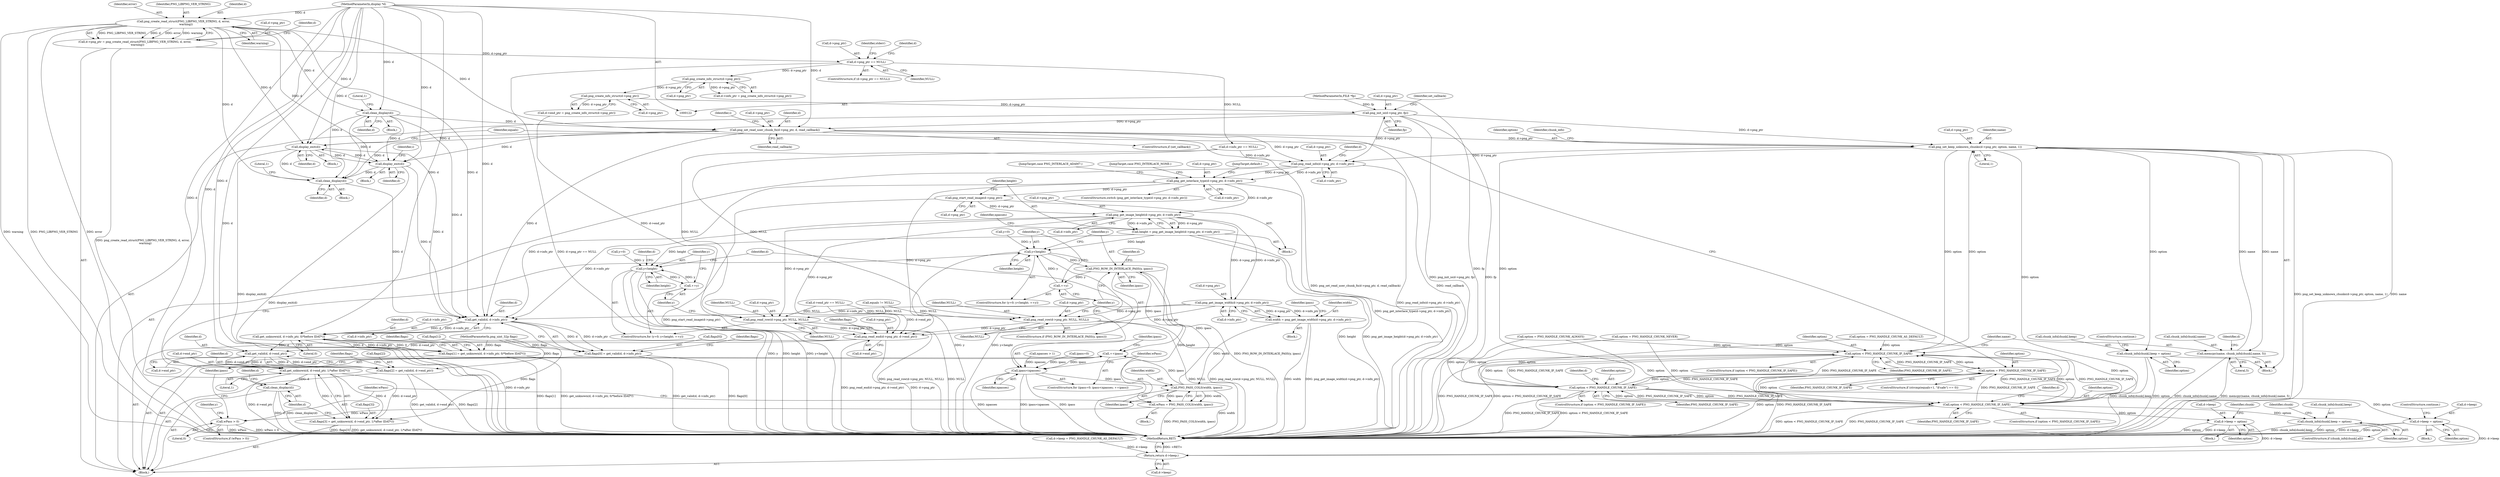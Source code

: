 digraph "0_Android_9d4853418ab2f754c2b63e091c29c5529b8b86ca_32@API" {
"1000225" [label="(Call,png_set_read_user_chunk_fn(d->png_ptr, d, read_callback))"];
"1000218" [label="(Call,png_init_io(d->png_ptr, fp))"];
"1000188" [label="(Call,png_create_info_struct(d->png_ptr))"];
"1000180" [label="(Call,png_create_info_struct(d->png_ptr))"];
"1000159" [label="(Call,d->png_ptr == NULL)"];
"1000149" [label="(Call,d->png_ptr = png_create_read_struct(PNG_LIBPNG_VER_STRING, d, error,\n      warning))"];
"1000153" [label="(Call,png_create_read_struct(PNG_LIBPNG_VER_STRING, d, error,\n      warning))"];
"1000127" [label="(MethodParameterIn,display *d)"];
"1000123" [label="(MethodParameterIn,FILE *fp)"];
"1000214" [label="(Call,clean_display(d))"];
"1000318" [label="(Call,display_exit(d))"];
"1000451" [label="(Call,display_exit(d))"];
"1000489" [label="(Call,clean_display(d))"];
"1000600" [label="(Call,get_valid(d, d->info_ptr))"];
"1000596" [label="(Call,flags[0] = get_valid(d, d->info_ptr))"];
"1000609" [label="(Call,get_unknown(d, d->info_ptr, 0/*before IDAT*/))"];
"1000605" [label="(Call,flags[1] = get_unknown(d, d->info_ptr, 0/*before IDAT*/))"];
"1000630" [label="(Call,get_valid(d, d->end_ptr))"];
"1000626" [label="(Call,flags[2] = get_valid(d, d->end_ptr))"];
"1000639" [label="(Call,get_unknown(d, d->end_ptr, 1/*after IDAT*/))"];
"1000635" [label="(Call,flags[3] = get_unknown(d, d->end_ptr, 1/*after IDAT*/))"];
"1000645" [label="(Call,clean_display(d))"];
"1000353" [label="(Call,png_set_keep_unknown_chunks(d->png_ptr, option, name, 1))"];
"1000340" [label="(Call,option < PNG_HANDLE_CHUNK_IF_SAFE)"];
"1000289" [label="(Call,option = PNG_HANDLE_CHUNK_IF_SAFE)"];
"1000381" [label="(Call,option < PNG_HANDLE_CHUNK_IF_SAFE)"];
"1000385" [label="(Call,d->keep = option)"];
"1000647" [label="(Return,return d->keep;)"];
"1000404" [label="(Call,option < PNG_HANDLE_CHUNK_IF_SAFE)"];
"1000408" [label="(Call,d->keep = option)"];
"1000428" [label="(Call,chunk_info[chunk].keep = option)"];
"1000345" [label="(Call,memcpy(name, chunk_info[chunk].name, 5))"];
"1000360" [label="(Call,chunk_info[chunk].keep = option)"];
"1000453" [label="(Call,png_read_info(d->png_ptr, d->info_ptr))"];
"1000461" [label="(Call,png_get_interlace_type(d->png_ptr, d->info_ptr))"];
"1000502" [label="(Call,png_start_read_image(d->png_ptr))"];
"1000508" [label="(Call,png_get_image_height(d->png_ptr, d->info_ptr))"];
"1000506" [label="(Call,height = png_get_image_height(d->png_ptr, d->info_ptr))"];
"1000556" [label="(Call,y<height)"];
"1000562" [label="(Call,PNG_ROW_IN_INTERLACE_PASS(y, ipass))"];
"1000537" [label="(Call,++ipass)"];
"1000534" [label="(Call,ipass<npasses)"];
"1000543" [label="(Call,PNG_PASS_COLS(width, ipass))"];
"1000541" [label="(Call,wPass = PNG_PASS_COLS(width, ipass))"];
"1000547" [label="(Call,wPass > 0)"];
"1000559" [label="(Call,++y)"];
"1000578" [label="(Call,y<height)"];
"1000581" [label="(Call,++y)"];
"1000523" [label="(Call,png_get_image_width(d->png_ptr, d->info_ptr))"];
"1000521" [label="(Call,width = png_get_image_width(d->png_ptr, d->info_ptr))"];
"1000565" [label="(Call,png_read_row(d->png_ptr, NULL, NULL))"];
"1000589" [label="(Call,png_read_end(d->png_ptr, d->end_ptr))"];
"1000583" [label="(Call,png_read_row(d->png_ptr, NULL, NULL))"];
"1000509" [label="(Call,d->png_ptr)"];
"1000564" [label="(Identifier,ipass)"];
"1000385" [label="(Call,d->keep = option)"];
"1000462" [label="(Call,d->png_ptr)"];
"1000646" [label="(Identifier,d)"];
"1000522" [label="(Identifier,width)"];
"1000422" [label="(ControlStructure,if (chunk_info[chunk].all))"];
"1000610" [label="(Identifier,d)"];
"1000386" [label="(Call,d->keep)"];
"1000530" [label="(ControlStructure,for (ipass=0; ipass<npasses; ++ipass))"];
"1000381" [label="(Call,option < PNG_HANDLE_CHUNK_IF_SAFE)"];
"1000301" [label="(Call,option = PNG_HANDLE_CHUNK_ALWAYS)"];
"1000380" [label="(ControlStructure,if (option < PNG_HANDLE_CHUNK_IF_SAFE))"];
"1000277" [label="(Call,option = PNG_HANDLE_CHUNK_NEVER)"];
"1000181" [label="(Call,d->png_ptr)"];
"1000219" [label="(Call,d->png_ptr)"];
"1000156" [label="(Identifier,error)"];
"1000468" [label="(Block,)"];
"1000636" [label="(Call,flags[3])"];
"1000290" [label="(Identifier,option)"];
"1000479" [label="(JumpTarget,default:)"];
"1000609" [label="(Call,get_unknown(d, d->info_ptr, 0/*before IDAT*/))"];
"1000390" [label="(ControlStructure,continue;)"];
"1000346" [label="(Identifier,name)"];
"1000591" [label="(Identifier,d)"];
"1000548" [label="(Identifier,wPass)"];
"1000404" [label="(Call,option < PNG_HANDLE_CHUNK_IF_SAFE)"];
"1000460" [label="(ControlStructure,switch (png_get_interlace_type(d->png_ptr, d->info_ptr)))"];
"1000178" [label="(Identifier,d)"];
"1000217" [label="(Literal,1)"];
"1000240" [label="(Identifier,i)"];
"1000410" [label="(Identifier,d)"];
"1000402" [label="(Block,)"];
"1000461" [label="(Call,png_get_interlace_type(d->png_ptr, d->info_ptr))"];
"1000635" [label="(Call,flags[3] = get_unknown(d, d->end_ptr, 1/*after IDAT*/))"];
"1000541" [label="(Call,wPass = PNG_PASS_COLS(width, ipass))"];
"1000265" [label="(Call,option = PNG_HANDLE_CHUNK_AS_DEFAULT)"];
"1000587" [label="(Identifier,NULL)"];
"1000241" [label="(Block,)"];
"1000454" [label="(Call,d->png_ptr)"];
"1000578" [label="(Call,y<height)"];
"1000154" [label="(Identifier,PNG_LIBPNG_VER_STRING)"];
"1000537" [label="(Call,++ipass)"];
"1000585" [label="(Identifier,d)"];
"1000176" [label="(Call,d->info_ptr = png_create_info_struct(d->png_ptr))"];
"1000463" [label="(Identifier,d)"];
"1000639" [label="(Call,get_unknown(d, d->end_ptr, 1/*after IDAT*/))"];
"1000647" [label="(Return,return d->keep;)"];
"1000234" [label="(Identifier,i)"];
"1000379" [label="(Block,)"];
"1000352" [label="(Literal,5)"];
"1000581" [label="(Call,++y)"];
"1000123" [label="(MethodParameterIn,FILE *fp)"];
"1000512" [label="(Call,d->info_ptr)"];
"1000126" [label="(MethodParameterIn,png_uint_32p flags)"];
"1000637" [label="(Identifier,flags)"];
"1000503" [label="(Call,d->png_ptr)"];
"1000597" [label="(Call,flags[0])"];
"1000319" [label="(Identifier,d)"];
"1000649" [label="(Identifier,d)"];
"1000617" [label="(Identifier,flags)"];
"1000593" [label="(Call,d->end_ptr)"];
"1000367" [label="(ControlStructure,continue;)"];
"1000291" [label="(Identifier,PNG_HANDLE_CHUNK_IF_SAFE)"];
"1000215" [label="(Identifier,d)"];
"1000527" [label="(Call,d->info_ptr)"];
"1000189" [label="(Call,d->png_ptr)"];
"1000453" [label="(Call,png_read_info(d->png_ptr, d->info_ptr))"];
"1000340" [label="(Call,option < PNG_HANDLE_CHUNK_IF_SAFE)"];
"1000251" [label="(Call,equals != NULL)"];
"1000596" [label="(Call,flags[0] = get_valid(d, d->info_ptr))"];
"1000161" [label="(Identifier,d)"];
"1000626" [label="(Call,flags[2] = get_valid(d, d->end_ptr))"];
"1000406" [label="(Identifier,PNG_HANDLE_CHUNK_IF_SAFE)"];
"1000546" [label="(ControlStructure,if (wPass > 0))"];
"1000457" [label="(Call,d->info_ptr)"];
"1000160" [label="(Call,d->png_ptr)"];
"1000542" [label="(Identifier,wPass)"];
"1000492" [label="(Literal,1)"];
"1000631" [label="(Identifier,d)"];
"1000575" [label="(Call,y=0)"];
"1000452" [label="(Identifier,d)"];
"1000557" [label="(Identifier,y)"];
"1000341" [label="(Identifier,option)"];
"1000489" [label="(Call,clean_display(d))"];
"1000544" [label="(Identifier,width)"];
"1000588" [label="(Identifier,NULL)"];
"1000451" [label="(Call,display_exit(d))"];
"1000428" [label="(Call,chunk_info[chunk].keep = option)"];
"1000149" [label="(Call,d->png_ptr = png_create_read_struct(PNG_LIBPNG_VER_STRING, d, error,\n      warning))"];
"1000383" [label="(Identifier,PNG_HANDLE_CHUNK_IF_SAFE)"];
"1000226" [label="(Call,d->png_ptr)"];
"1000547" [label="(Call,wPass > 0)"];
"1000614" [label="(Literal,0)"];
"1000343" [label="(Block,)"];
"1000361" [label="(Call,chunk_info[chunk].keep)"];
"1000644" [label="(Literal,1)"];
"1000558" [label="(Identifier,height)"];
"1000607" [label="(Identifier,flags)"];
"1000405" [label="(Identifier,option)"];
"1000521" [label="(Call,width = png_get_image_width(d->png_ptr, d->info_ptr))"];
"1000523" [label="(Call,png_get_image_width(d->png_ptr, d->info_ptr))"];
"1000318" [label="(Call,display_exit(d))"];
"1000648" [label="(Call,d->keep)"];
"1000387" [label="(Identifier,d)"];
"1000224" [label="(Identifier,set_callback)"];
"1000490" [label="(Identifier,d)"];
"1000345" [label="(Call,memcpy(name, chunk_info[chunk].name, 5))"];
"1000281" [label="(ControlStructure,if (strcmp(equals+1, \"if-safe\") == 0))"];
"1000602" [label="(Call,d->info_ptr)"];
"1000366" [label="(Identifier,option)"];
"1000360" [label="(Call,chunk_info[chunk].keep = option)"];
"1000531" [label="(Call,ipass=0)"];
"1000222" [label="(Identifier,fp)"];
"1000517" [label="(Identifier,npasses)"];
"1000600" [label="(Call,get_valid(d, d->info_ptr))"];
"1000157" [label="(Identifier,warning)"];
"1000155" [label="(Identifier,d)"];
"1000553" [label="(Call,y=0)"];
"1000545" [label="(Identifier,ipass)"];
"1000204" [label="(Block,)"];
"1000305" [label="(Block,)"];
"1000535" [label="(Identifier,ipass)"];
"1000574" [label="(ControlStructure,for (y=0; y<height; ++y))"];
"1000359" [label="(Literal,1)"];
"1000474" [label="(JumpTarget,case PNG_INTERLACE_ADAM7:)"];
"1000538" [label="(Identifier,ipass)"];
"1000536" [label="(Identifier,npasses)"];
"1000465" [label="(Call,d->info_ptr)"];
"1000354" [label="(Call,d->png_ptr)"];
"1000289" [label="(Call,option = PNG_HANDLE_CHUNK_IF_SAFE)"];
"1000230" [label="(Identifier,read_callback)"];
"1000409" [label="(Call,d->keep)"];
"1000611" [label="(Call,d->info_ptr)"];
"1000153" [label="(Call,png_create_read_struct(PNG_LIBPNG_VER_STRING, d, error,\n      warning))"];
"1000554" [label="(Identifier,y)"];
"1000567" [label="(Identifier,d)"];
"1000539" [label="(Block,)"];
"1000560" [label="(Identifier,y)"];
"1000127" [label="(MethodParameterIn,display *d)"];
"1000421" [label="(Identifier,chunk)"];
"1000549" [label="(Literal,0)"];
"1000532" [label="(Identifier,ipass)"];
"1000563" [label="(Identifier,y)"];
"1000347" [label="(Call,chunk_info[chunk].name)"];
"1000507" [label="(Identifier,height)"];
"1000358" [label="(Identifier,name)"];
"1000408" [label="(Call,d->keep = option)"];
"1000134" [label="(Call,d->keep = PNG_HANDLE_CHUNK_AS_DEFAULT)"];
"1000516" [label="(Call,npasses > 1)"];
"1000524" [label="(Call,d->png_ptr)"];
"1000150" [label="(Call,d->png_ptr)"];
"1000601" [label="(Identifier,d)"];
"1000543" [label="(Call,PNG_PASS_COLS(width, ipass))"];
"1000158" [label="(ControlStructure,if (d->png_ptr == NULL))"];
"1000403" [label="(ControlStructure,if (option < PNG_HANDLE_CHUNK_IF_SAFE))"];
"1000389" [label="(Identifier,option)"];
"1000579" [label="(Identifier,y)"];
"1000342" [label="(Identifier,PNG_HANDLE_CHUNK_IF_SAFE)"];
"1000582" [label="(Identifier,y)"];
"1000641" [label="(Call,d->end_ptr)"];
"1000519" [label="(Block,)"];
"1000569" [label="(Identifier,NULL)"];
"1000166" [label="(Identifier,stderr)"];
"1000188" [label="(Call,png_create_info_struct(d->png_ptr))"];
"1000382" [label="(Identifier,option)"];
"1000562" [label="(Call,PNG_ROW_IN_INTERLACE_PASS(y, ipass))"];
"1000559" [label="(Call,++y)"];
"1000355" [label="(Identifier,d)"];
"1000570" [label="(Identifier,NULL)"];
"1000552" [label="(ControlStructure,for (y=0; y<height; ++y))"];
"1000223" [label="(ControlStructure,if (set_callback))"];
"1000194" [label="(Call,d->info_ptr == NULL)"];
"1000627" [label="(Call,flags[2])"];
"1000584" [label="(Call,d->png_ptr)"];
"1000180" [label="(Call,png_create_info_struct(d->png_ptr))"];
"1000225" [label="(Call,png_set_read_user_chunk_fn(d->png_ptr, d, read_callback))"];
"1000565" [label="(Call,png_read_row(d->png_ptr, NULL, NULL))"];
"1000502" [label="(Call,png_start_read_image(d->png_ptr))"];
"1000184" [label="(Call,d->end_ptr = png_create_info_struct(d->png_ptr))"];
"1000353" [label="(Call,png_set_keep_unknown_chunks(d->png_ptr, option, name, 1))"];
"1000589" [label="(Call,png_read_end(d->png_ptr, d->end_ptr))"];
"1000214" [label="(Call,clean_display(d))"];
"1000561" [label="(ControlStructure,if (PNG_ROW_IN_INTERLACE_PASS(y, ipass)))"];
"1000501" [label="(Block,)"];
"1000129" [label="(Block,)"];
"1000229" [label="(Identifier,d)"];
"1000508" [label="(Call,png_get_image_height(d->png_ptr, d->info_ptr))"];
"1000632" [label="(Call,d->end_ptr)"];
"1000159" [label="(Call,d->png_ptr == NULL)"];
"1000556" [label="(Call,y<height)"];
"1000506" [label="(Call,height = png_get_image_height(d->png_ptr, d->info_ptr))"];
"1000630" [label="(Call,get_valid(d, d->end_ptr))"];
"1000429" [label="(Call,chunk_info[chunk].keep)"];
"1000163" [label="(Identifier,NULL)"];
"1000322" [label="(Identifier,equals)"];
"1000580" [label="(Identifier,height)"];
"1000645" [label="(Call,clean_display(d))"];
"1000434" [label="(Identifier,option)"];
"1000598" [label="(Identifier,flags)"];
"1000412" [label="(Identifier,option)"];
"1000469" [label="(JumpTarget,case PNG_INTERLACE_NONE:)"];
"1000357" [label="(Identifier,option)"];
"1000651" [label="(MethodReturn,RET)"];
"1000218" [label="(Call,png_init_io(d->png_ptr, fp))"];
"1000640" [label="(Identifier,d)"];
"1000339" [label="(ControlStructure,if (option < PNG_HANDLE_CHUNK_IF_SAFE))"];
"1000566" [label="(Call,d->png_ptr)"];
"1000415" [label="(Identifier,chunk)"];
"1000606" [label="(Call,flags[1])"];
"1000199" [label="(Call,d->end_ptr == NULL)"];
"1000363" [label="(Identifier,chunk_info)"];
"1000534" [label="(Call,ipass<npasses)"];
"1000583" [label="(Call,png_read_row(d->png_ptr, NULL, NULL))"];
"1000590" [label="(Call,d->png_ptr)"];
"1000605" [label="(Call,flags[1] = get_unknown(d, d->info_ptr, 0/*before IDAT*/))"];
"1000225" -> "1000223"  [label="AST: "];
"1000225" -> "1000230"  [label="CFG: "];
"1000226" -> "1000225"  [label="AST: "];
"1000229" -> "1000225"  [label="AST: "];
"1000230" -> "1000225"  [label="AST: "];
"1000234" -> "1000225"  [label="CFG: "];
"1000225" -> "1000651"  [label="DDG: png_set_read_user_chunk_fn(d->png_ptr, d, read_callback)"];
"1000225" -> "1000651"  [label="DDG: read_callback"];
"1000218" -> "1000225"  [label="DDG: d->png_ptr"];
"1000153" -> "1000225"  [label="DDG: d"];
"1000214" -> "1000225"  [label="DDG: d"];
"1000127" -> "1000225"  [label="DDG: d"];
"1000225" -> "1000318"  [label="DDG: d"];
"1000225" -> "1000353"  [label="DDG: d->png_ptr"];
"1000225" -> "1000451"  [label="DDG: d"];
"1000225" -> "1000453"  [label="DDG: d->png_ptr"];
"1000225" -> "1000489"  [label="DDG: d"];
"1000225" -> "1000600"  [label="DDG: d"];
"1000218" -> "1000129"  [label="AST: "];
"1000218" -> "1000222"  [label="CFG: "];
"1000219" -> "1000218"  [label="AST: "];
"1000222" -> "1000218"  [label="AST: "];
"1000224" -> "1000218"  [label="CFG: "];
"1000218" -> "1000651"  [label="DDG: png_init_io(d->png_ptr, fp)"];
"1000218" -> "1000651"  [label="DDG: fp"];
"1000188" -> "1000218"  [label="DDG: d->png_ptr"];
"1000123" -> "1000218"  [label="DDG: fp"];
"1000218" -> "1000353"  [label="DDG: d->png_ptr"];
"1000218" -> "1000453"  [label="DDG: d->png_ptr"];
"1000188" -> "1000184"  [label="AST: "];
"1000188" -> "1000189"  [label="CFG: "];
"1000189" -> "1000188"  [label="AST: "];
"1000184" -> "1000188"  [label="CFG: "];
"1000188" -> "1000184"  [label="DDG: d->png_ptr"];
"1000180" -> "1000188"  [label="DDG: d->png_ptr"];
"1000180" -> "1000176"  [label="AST: "];
"1000180" -> "1000181"  [label="CFG: "];
"1000181" -> "1000180"  [label="AST: "];
"1000176" -> "1000180"  [label="CFG: "];
"1000180" -> "1000176"  [label="DDG: d->png_ptr"];
"1000159" -> "1000180"  [label="DDG: d->png_ptr"];
"1000159" -> "1000158"  [label="AST: "];
"1000159" -> "1000163"  [label="CFG: "];
"1000160" -> "1000159"  [label="AST: "];
"1000163" -> "1000159"  [label="AST: "];
"1000166" -> "1000159"  [label="CFG: "];
"1000178" -> "1000159"  [label="CFG: "];
"1000159" -> "1000651"  [label="DDG: d->png_ptr == NULL"];
"1000149" -> "1000159"  [label="DDG: d->png_ptr"];
"1000159" -> "1000194"  [label="DDG: NULL"];
"1000149" -> "1000129"  [label="AST: "];
"1000149" -> "1000153"  [label="CFG: "];
"1000150" -> "1000149"  [label="AST: "];
"1000153" -> "1000149"  [label="AST: "];
"1000161" -> "1000149"  [label="CFG: "];
"1000149" -> "1000651"  [label="DDG: png_create_read_struct(PNG_LIBPNG_VER_STRING, d, error,\n      warning)"];
"1000153" -> "1000149"  [label="DDG: PNG_LIBPNG_VER_STRING"];
"1000153" -> "1000149"  [label="DDG: d"];
"1000153" -> "1000149"  [label="DDG: error"];
"1000153" -> "1000149"  [label="DDG: warning"];
"1000153" -> "1000157"  [label="CFG: "];
"1000154" -> "1000153"  [label="AST: "];
"1000155" -> "1000153"  [label="AST: "];
"1000156" -> "1000153"  [label="AST: "];
"1000157" -> "1000153"  [label="AST: "];
"1000153" -> "1000651"  [label="DDG: warning"];
"1000153" -> "1000651"  [label="DDG: PNG_LIBPNG_VER_STRING"];
"1000153" -> "1000651"  [label="DDG: error"];
"1000127" -> "1000153"  [label="DDG: d"];
"1000153" -> "1000214"  [label="DDG: d"];
"1000153" -> "1000318"  [label="DDG: d"];
"1000153" -> "1000451"  [label="DDG: d"];
"1000153" -> "1000489"  [label="DDG: d"];
"1000153" -> "1000600"  [label="DDG: d"];
"1000127" -> "1000122"  [label="AST: "];
"1000127" -> "1000651"  [label="DDG: d"];
"1000127" -> "1000214"  [label="DDG: d"];
"1000127" -> "1000318"  [label="DDG: d"];
"1000127" -> "1000451"  [label="DDG: d"];
"1000127" -> "1000489"  [label="DDG: d"];
"1000127" -> "1000600"  [label="DDG: d"];
"1000127" -> "1000609"  [label="DDG: d"];
"1000127" -> "1000630"  [label="DDG: d"];
"1000127" -> "1000639"  [label="DDG: d"];
"1000127" -> "1000645"  [label="DDG: d"];
"1000123" -> "1000122"  [label="AST: "];
"1000123" -> "1000651"  [label="DDG: fp"];
"1000214" -> "1000204"  [label="AST: "];
"1000214" -> "1000215"  [label="CFG: "];
"1000215" -> "1000214"  [label="AST: "];
"1000217" -> "1000214"  [label="CFG: "];
"1000214" -> "1000318"  [label="DDG: d"];
"1000214" -> "1000451"  [label="DDG: d"];
"1000214" -> "1000489"  [label="DDG: d"];
"1000214" -> "1000600"  [label="DDG: d"];
"1000318" -> "1000305"  [label="AST: "];
"1000318" -> "1000319"  [label="CFG: "];
"1000319" -> "1000318"  [label="AST: "];
"1000322" -> "1000318"  [label="CFG: "];
"1000318" -> "1000651"  [label="DDG: display_exit(d)"];
"1000451" -> "1000318"  [label="DDG: d"];
"1000318" -> "1000451"  [label="DDG: d"];
"1000318" -> "1000489"  [label="DDG: d"];
"1000318" -> "1000600"  [label="DDG: d"];
"1000451" -> "1000241"  [label="AST: "];
"1000451" -> "1000452"  [label="CFG: "];
"1000452" -> "1000451"  [label="AST: "];
"1000240" -> "1000451"  [label="CFG: "];
"1000451" -> "1000651"  [label="DDG: display_exit(d)"];
"1000451" -> "1000489"  [label="DDG: d"];
"1000451" -> "1000600"  [label="DDG: d"];
"1000489" -> "1000468"  [label="AST: "];
"1000489" -> "1000490"  [label="CFG: "];
"1000490" -> "1000489"  [label="AST: "];
"1000492" -> "1000489"  [label="CFG: "];
"1000489" -> "1000600"  [label="DDG: d"];
"1000600" -> "1000596"  [label="AST: "];
"1000600" -> "1000602"  [label="CFG: "];
"1000601" -> "1000600"  [label="AST: "];
"1000602" -> "1000600"  [label="AST: "];
"1000596" -> "1000600"  [label="CFG: "];
"1000600" -> "1000596"  [label="DDG: d"];
"1000600" -> "1000596"  [label="DDG: d->info_ptr"];
"1000461" -> "1000600"  [label="DDG: d->info_ptr"];
"1000523" -> "1000600"  [label="DDG: d->info_ptr"];
"1000508" -> "1000600"  [label="DDG: d->info_ptr"];
"1000600" -> "1000609"  [label="DDG: d"];
"1000600" -> "1000609"  [label="DDG: d->info_ptr"];
"1000596" -> "1000129"  [label="AST: "];
"1000597" -> "1000596"  [label="AST: "];
"1000607" -> "1000596"  [label="CFG: "];
"1000596" -> "1000651"  [label="DDG: flags[0]"];
"1000596" -> "1000651"  [label="DDG: get_valid(d, d->info_ptr)"];
"1000126" -> "1000596"  [label="DDG: flags"];
"1000609" -> "1000605"  [label="AST: "];
"1000609" -> "1000614"  [label="CFG: "];
"1000610" -> "1000609"  [label="AST: "];
"1000611" -> "1000609"  [label="AST: "];
"1000614" -> "1000609"  [label="AST: "];
"1000605" -> "1000609"  [label="CFG: "];
"1000609" -> "1000651"  [label="DDG: d->info_ptr"];
"1000609" -> "1000605"  [label="DDG: d"];
"1000609" -> "1000605"  [label="DDG: d->info_ptr"];
"1000609" -> "1000605"  [label="DDG: 0"];
"1000609" -> "1000630"  [label="DDG: d"];
"1000605" -> "1000129"  [label="AST: "];
"1000606" -> "1000605"  [label="AST: "];
"1000617" -> "1000605"  [label="CFG: "];
"1000605" -> "1000651"  [label="DDG: get_unknown(d, d->info_ptr, 0/*before IDAT*/)"];
"1000605" -> "1000651"  [label="DDG: flags[1]"];
"1000126" -> "1000605"  [label="DDG: flags"];
"1000630" -> "1000626"  [label="AST: "];
"1000630" -> "1000632"  [label="CFG: "];
"1000631" -> "1000630"  [label="AST: "];
"1000632" -> "1000630"  [label="AST: "];
"1000626" -> "1000630"  [label="CFG: "];
"1000630" -> "1000626"  [label="DDG: d"];
"1000630" -> "1000626"  [label="DDG: d->end_ptr"];
"1000589" -> "1000630"  [label="DDG: d->end_ptr"];
"1000630" -> "1000639"  [label="DDG: d"];
"1000630" -> "1000639"  [label="DDG: d->end_ptr"];
"1000626" -> "1000129"  [label="AST: "];
"1000627" -> "1000626"  [label="AST: "];
"1000637" -> "1000626"  [label="CFG: "];
"1000626" -> "1000651"  [label="DDG: get_valid(d, d->end_ptr)"];
"1000626" -> "1000651"  [label="DDG: flags[2]"];
"1000126" -> "1000626"  [label="DDG: flags"];
"1000639" -> "1000635"  [label="AST: "];
"1000639" -> "1000644"  [label="CFG: "];
"1000640" -> "1000639"  [label="AST: "];
"1000641" -> "1000639"  [label="AST: "];
"1000644" -> "1000639"  [label="AST: "];
"1000635" -> "1000639"  [label="CFG: "];
"1000639" -> "1000651"  [label="DDG: d->end_ptr"];
"1000639" -> "1000635"  [label="DDG: d"];
"1000639" -> "1000635"  [label="DDG: d->end_ptr"];
"1000639" -> "1000635"  [label="DDG: 1"];
"1000639" -> "1000645"  [label="DDG: d"];
"1000635" -> "1000129"  [label="AST: "];
"1000636" -> "1000635"  [label="AST: "];
"1000646" -> "1000635"  [label="CFG: "];
"1000635" -> "1000651"  [label="DDG: get_unknown(d, d->end_ptr, 1/*after IDAT*/)"];
"1000635" -> "1000651"  [label="DDG: flags[3]"];
"1000126" -> "1000635"  [label="DDG: flags"];
"1000645" -> "1000129"  [label="AST: "];
"1000645" -> "1000646"  [label="CFG: "];
"1000646" -> "1000645"  [label="AST: "];
"1000649" -> "1000645"  [label="CFG: "];
"1000645" -> "1000651"  [label="DDG: d"];
"1000645" -> "1000651"  [label="DDG: clean_display(d)"];
"1000353" -> "1000343"  [label="AST: "];
"1000353" -> "1000359"  [label="CFG: "];
"1000354" -> "1000353"  [label="AST: "];
"1000357" -> "1000353"  [label="AST: "];
"1000358" -> "1000353"  [label="AST: "];
"1000359" -> "1000353"  [label="AST: "];
"1000363" -> "1000353"  [label="CFG: "];
"1000353" -> "1000651"  [label="DDG: png_set_keep_unknown_chunks(d->png_ptr, option, name, 1)"];
"1000353" -> "1000651"  [label="DDG: name"];
"1000353" -> "1000340"  [label="DDG: option"];
"1000353" -> "1000345"  [label="DDG: name"];
"1000340" -> "1000353"  [label="DDG: option"];
"1000345" -> "1000353"  [label="DDG: name"];
"1000353" -> "1000360"  [label="DDG: option"];
"1000353" -> "1000381"  [label="DDG: option"];
"1000353" -> "1000404"  [label="DDG: option"];
"1000353" -> "1000453"  [label="DDG: d->png_ptr"];
"1000340" -> "1000339"  [label="AST: "];
"1000340" -> "1000342"  [label="CFG: "];
"1000341" -> "1000340"  [label="AST: "];
"1000342" -> "1000340"  [label="AST: "];
"1000346" -> "1000340"  [label="CFG: "];
"1000340" -> "1000651"  [label="DDG: PNG_HANDLE_CHUNK_IF_SAFE"];
"1000340" -> "1000651"  [label="DDG: option < PNG_HANDLE_CHUNK_IF_SAFE"];
"1000340" -> "1000289"  [label="DDG: PNG_HANDLE_CHUNK_IF_SAFE"];
"1000289" -> "1000340"  [label="DDG: option"];
"1000265" -> "1000340"  [label="DDG: option"];
"1000301" -> "1000340"  [label="DDG: option"];
"1000277" -> "1000340"  [label="DDG: option"];
"1000381" -> "1000340"  [label="DDG: option"];
"1000381" -> "1000340"  [label="DDG: PNG_HANDLE_CHUNK_IF_SAFE"];
"1000404" -> "1000340"  [label="DDG: option"];
"1000404" -> "1000340"  [label="DDG: PNG_HANDLE_CHUNK_IF_SAFE"];
"1000340" -> "1000381"  [label="DDG: PNG_HANDLE_CHUNK_IF_SAFE"];
"1000340" -> "1000404"  [label="DDG: PNG_HANDLE_CHUNK_IF_SAFE"];
"1000289" -> "1000281"  [label="AST: "];
"1000289" -> "1000291"  [label="CFG: "];
"1000290" -> "1000289"  [label="AST: "];
"1000291" -> "1000289"  [label="AST: "];
"1000322" -> "1000289"  [label="CFG: "];
"1000289" -> "1000651"  [label="DDG: PNG_HANDLE_CHUNK_IF_SAFE"];
"1000289" -> "1000651"  [label="DDG: option"];
"1000381" -> "1000289"  [label="DDG: PNG_HANDLE_CHUNK_IF_SAFE"];
"1000404" -> "1000289"  [label="DDG: PNG_HANDLE_CHUNK_IF_SAFE"];
"1000289" -> "1000381"  [label="DDG: option"];
"1000289" -> "1000404"  [label="DDG: option"];
"1000381" -> "1000380"  [label="AST: "];
"1000381" -> "1000383"  [label="CFG: "];
"1000382" -> "1000381"  [label="AST: "];
"1000383" -> "1000381"  [label="AST: "];
"1000387" -> "1000381"  [label="CFG: "];
"1000381" -> "1000651"  [label="DDG: PNG_HANDLE_CHUNK_IF_SAFE"];
"1000381" -> "1000651"  [label="DDG: option < PNG_HANDLE_CHUNK_IF_SAFE"];
"1000265" -> "1000381"  [label="DDG: option"];
"1000301" -> "1000381"  [label="DDG: option"];
"1000277" -> "1000381"  [label="DDG: option"];
"1000404" -> "1000381"  [label="DDG: option"];
"1000404" -> "1000381"  [label="DDG: PNG_HANDLE_CHUNK_IF_SAFE"];
"1000381" -> "1000385"  [label="DDG: option"];
"1000381" -> "1000404"  [label="DDG: option"];
"1000381" -> "1000404"  [label="DDG: PNG_HANDLE_CHUNK_IF_SAFE"];
"1000385" -> "1000379"  [label="AST: "];
"1000385" -> "1000389"  [label="CFG: "];
"1000386" -> "1000385"  [label="AST: "];
"1000389" -> "1000385"  [label="AST: "];
"1000390" -> "1000385"  [label="CFG: "];
"1000385" -> "1000651"  [label="DDG: option"];
"1000385" -> "1000651"  [label="DDG: d->keep"];
"1000385" -> "1000647"  [label="DDG: d->keep"];
"1000647" -> "1000129"  [label="AST: "];
"1000647" -> "1000648"  [label="CFG: "];
"1000648" -> "1000647"  [label="AST: "];
"1000651" -> "1000647"  [label="CFG: "];
"1000647" -> "1000651"  [label="DDG: <RET>"];
"1000408" -> "1000647"  [label="DDG: d->keep"];
"1000134" -> "1000647"  [label="DDG: d->keep"];
"1000404" -> "1000403"  [label="AST: "];
"1000404" -> "1000406"  [label="CFG: "];
"1000405" -> "1000404"  [label="AST: "];
"1000406" -> "1000404"  [label="AST: "];
"1000410" -> "1000404"  [label="CFG: "];
"1000404" -> "1000651"  [label="DDG: option < PNG_HANDLE_CHUNK_IF_SAFE"];
"1000404" -> "1000651"  [label="DDG: PNG_HANDLE_CHUNK_IF_SAFE"];
"1000265" -> "1000404"  [label="DDG: option"];
"1000301" -> "1000404"  [label="DDG: option"];
"1000277" -> "1000404"  [label="DDG: option"];
"1000404" -> "1000408"  [label="DDG: option"];
"1000404" -> "1000428"  [label="DDG: option"];
"1000408" -> "1000402"  [label="AST: "];
"1000408" -> "1000412"  [label="CFG: "];
"1000409" -> "1000408"  [label="AST: "];
"1000412" -> "1000408"  [label="AST: "];
"1000415" -> "1000408"  [label="CFG: "];
"1000408" -> "1000651"  [label="DDG: d->keep"];
"1000408" -> "1000651"  [label="DDG: option"];
"1000428" -> "1000422"  [label="AST: "];
"1000428" -> "1000434"  [label="CFG: "];
"1000429" -> "1000428"  [label="AST: "];
"1000434" -> "1000428"  [label="AST: "];
"1000421" -> "1000428"  [label="CFG: "];
"1000428" -> "1000651"  [label="DDG: option"];
"1000428" -> "1000651"  [label="DDG: chunk_info[chunk].keep"];
"1000345" -> "1000343"  [label="AST: "];
"1000345" -> "1000352"  [label="CFG: "];
"1000346" -> "1000345"  [label="AST: "];
"1000347" -> "1000345"  [label="AST: "];
"1000352" -> "1000345"  [label="AST: "];
"1000355" -> "1000345"  [label="CFG: "];
"1000345" -> "1000651"  [label="DDG: chunk_info[chunk].name"];
"1000345" -> "1000651"  [label="DDG: memcpy(name, chunk_info[chunk].name, 5)"];
"1000360" -> "1000343"  [label="AST: "];
"1000360" -> "1000366"  [label="CFG: "];
"1000361" -> "1000360"  [label="AST: "];
"1000366" -> "1000360"  [label="AST: "];
"1000367" -> "1000360"  [label="CFG: "];
"1000360" -> "1000651"  [label="DDG: chunk_info[chunk].keep"];
"1000360" -> "1000651"  [label="DDG: option"];
"1000453" -> "1000129"  [label="AST: "];
"1000453" -> "1000457"  [label="CFG: "];
"1000454" -> "1000453"  [label="AST: "];
"1000457" -> "1000453"  [label="AST: "];
"1000463" -> "1000453"  [label="CFG: "];
"1000453" -> "1000651"  [label="DDG: png_read_info(d->png_ptr, d->info_ptr)"];
"1000194" -> "1000453"  [label="DDG: d->info_ptr"];
"1000453" -> "1000461"  [label="DDG: d->png_ptr"];
"1000453" -> "1000461"  [label="DDG: d->info_ptr"];
"1000461" -> "1000460"  [label="AST: "];
"1000461" -> "1000465"  [label="CFG: "];
"1000462" -> "1000461"  [label="AST: "];
"1000465" -> "1000461"  [label="AST: "];
"1000469" -> "1000461"  [label="CFG: "];
"1000474" -> "1000461"  [label="CFG: "];
"1000479" -> "1000461"  [label="CFG: "];
"1000461" -> "1000651"  [label="DDG: png_get_interlace_type(d->png_ptr, d->info_ptr)"];
"1000461" -> "1000502"  [label="DDG: d->png_ptr"];
"1000461" -> "1000508"  [label="DDG: d->info_ptr"];
"1000461" -> "1000589"  [label="DDG: d->png_ptr"];
"1000502" -> "1000501"  [label="AST: "];
"1000502" -> "1000503"  [label="CFG: "];
"1000503" -> "1000502"  [label="AST: "];
"1000507" -> "1000502"  [label="CFG: "];
"1000502" -> "1000651"  [label="DDG: png_start_read_image(d->png_ptr)"];
"1000502" -> "1000508"  [label="DDG: d->png_ptr"];
"1000508" -> "1000506"  [label="AST: "];
"1000508" -> "1000512"  [label="CFG: "];
"1000509" -> "1000508"  [label="AST: "];
"1000512" -> "1000508"  [label="AST: "];
"1000506" -> "1000508"  [label="CFG: "];
"1000508" -> "1000506"  [label="DDG: d->png_ptr"];
"1000508" -> "1000506"  [label="DDG: d->info_ptr"];
"1000508" -> "1000523"  [label="DDG: d->png_ptr"];
"1000508" -> "1000523"  [label="DDG: d->info_ptr"];
"1000508" -> "1000583"  [label="DDG: d->png_ptr"];
"1000508" -> "1000589"  [label="DDG: d->png_ptr"];
"1000506" -> "1000501"  [label="AST: "];
"1000507" -> "1000506"  [label="AST: "];
"1000517" -> "1000506"  [label="CFG: "];
"1000506" -> "1000651"  [label="DDG: height"];
"1000506" -> "1000651"  [label="DDG: png_get_image_height(d->png_ptr, d->info_ptr)"];
"1000506" -> "1000556"  [label="DDG: height"];
"1000506" -> "1000578"  [label="DDG: height"];
"1000556" -> "1000552"  [label="AST: "];
"1000556" -> "1000558"  [label="CFG: "];
"1000557" -> "1000556"  [label="AST: "];
"1000558" -> "1000556"  [label="AST: "];
"1000563" -> "1000556"  [label="CFG: "];
"1000538" -> "1000556"  [label="CFG: "];
"1000556" -> "1000651"  [label="DDG: y"];
"1000556" -> "1000651"  [label="DDG: y<height"];
"1000556" -> "1000651"  [label="DDG: height"];
"1000559" -> "1000556"  [label="DDG: y"];
"1000553" -> "1000556"  [label="DDG: y"];
"1000556" -> "1000562"  [label="DDG: y"];
"1000562" -> "1000561"  [label="AST: "];
"1000562" -> "1000564"  [label="CFG: "];
"1000563" -> "1000562"  [label="AST: "];
"1000564" -> "1000562"  [label="AST: "];
"1000567" -> "1000562"  [label="CFG: "];
"1000560" -> "1000562"  [label="CFG: "];
"1000562" -> "1000651"  [label="DDG: PNG_ROW_IN_INTERLACE_PASS(y, ipass)"];
"1000562" -> "1000537"  [label="DDG: ipass"];
"1000562" -> "1000559"  [label="DDG: y"];
"1000543" -> "1000562"  [label="DDG: ipass"];
"1000537" -> "1000530"  [label="AST: "];
"1000537" -> "1000538"  [label="CFG: "];
"1000538" -> "1000537"  [label="AST: "];
"1000535" -> "1000537"  [label="CFG: "];
"1000537" -> "1000534"  [label="DDG: ipass"];
"1000543" -> "1000537"  [label="DDG: ipass"];
"1000534" -> "1000530"  [label="AST: "];
"1000534" -> "1000536"  [label="CFG: "];
"1000535" -> "1000534"  [label="AST: "];
"1000536" -> "1000534"  [label="AST: "];
"1000542" -> "1000534"  [label="CFG: "];
"1000591" -> "1000534"  [label="CFG: "];
"1000534" -> "1000651"  [label="DDG: npasses"];
"1000534" -> "1000651"  [label="DDG: ipass<npasses"];
"1000534" -> "1000651"  [label="DDG: ipass"];
"1000531" -> "1000534"  [label="DDG: ipass"];
"1000516" -> "1000534"  [label="DDG: npasses"];
"1000534" -> "1000543"  [label="DDG: ipass"];
"1000543" -> "1000541"  [label="AST: "];
"1000543" -> "1000545"  [label="CFG: "];
"1000544" -> "1000543"  [label="AST: "];
"1000545" -> "1000543"  [label="AST: "];
"1000541" -> "1000543"  [label="CFG: "];
"1000543" -> "1000651"  [label="DDG: width"];
"1000543" -> "1000541"  [label="DDG: width"];
"1000543" -> "1000541"  [label="DDG: ipass"];
"1000521" -> "1000543"  [label="DDG: width"];
"1000541" -> "1000539"  [label="AST: "];
"1000542" -> "1000541"  [label="AST: "];
"1000548" -> "1000541"  [label="CFG: "];
"1000541" -> "1000651"  [label="DDG: PNG_PASS_COLS(width, ipass)"];
"1000541" -> "1000547"  [label="DDG: wPass"];
"1000547" -> "1000546"  [label="AST: "];
"1000547" -> "1000549"  [label="CFG: "];
"1000548" -> "1000547"  [label="AST: "];
"1000549" -> "1000547"  [label="AST: "];
"1000554" -> "1000547"  [label="CFG: "];
"1000538" -> "1000547"  [label="CFG: "];
"1000547" -> "1000651"  [label="DDG: wPass"];
"1000547" -> "1000651"  [label="DDG: wPass > 0"];
"1000559" -> "1000552"  [label="AST: "];
"1000559" -> "1000560"  [label="CFG: "];
"1000560" -> "1000559"  [label="AST: "];
"1000557" -> "1000559"  [label="CFG: "];
"1000578" -> "1000574"  [label="AST: "];
"1000578" -> "1000580"  [label="CFG: "];
"1000579" -> "1000578"  [label="AST: "];
"1000580" -> "1000578"  [label="AST: "];
"1000585" -> "1000578"  [label="CFG: "];
"1000591" -> "1000578"  [label="CFG: "];
"1000578" -> "1000651"  [label="DDG: y"];
"1000578" -> "1000651"  [label="DDG: height"];
"1000578" -> "1000651"  [label="DDG: y<height"];
"1000581" -> "1000578"  [label="DDG: y"];
"1000575" -> "1000578"  [label="DDG: y"];
"1000578" -> "1000581"  [label="DDG: y"];
"1000581" -> "1000574"  [label="AST: "];
"1000581" -> "1000582"  [label="CFG: "];
"1000582" -> "1000581"  [label="AST: "];
"1000579" -> "1000581"  [label="CFG: "];
"1000523" -> "1000521"  [label="AST: "];
"1000523" -> "1000527"  [label="CFG: "];
"1000524" -> "1000523"  [label="AST: "];
"1000527" -> "1000523"  [label="AST: "];
"1000521" -> "1000523"  [label="CFG: "];
"1000523" -> "1000521"  [label="DDG: d->png_ptr"];
"1000523" -> "1000521"  [label="DDG: d->info_ptr"];
"1000523" -> "1000565"  [label="DDG: d->png_ptr"];
"1000523" -> "1000589"  [label="DDG: d->png_ptr"];
"1000521" -> "1000519"  [label="AST: "];
"1000522" -> "1000521"  [label="AST: "];
"1000532" -> "1000521"  [label="CFG: "];
"1000521" -> "1000651"  [label="DDG: width"];
"1000521" -> "1000651"  [label="DDG: png_get_image_width(d->png_ptr, d->info_ptr)"];
"1000565" -> "1000561"  [label="AST: "];
"1000565" -> "1000570"  [label="CFG: "];
"1000566" -> "1000565"  [label="AST: "];
"1000569" -> "1000565"  [label="AST: "];
"1000570" -> "1000565"  [label="AST: "];
"1000560" -> "1000565"  [label="CFG: "];
"1000565" -> "1000651"  [label="DDG: NULL"];
"1000565" -> "1000651"  [label="DDG: png_read_row(d->png_ptr, NULL, NULL)"];
"1000251" -> "1000565"  [label="DDG: NULL"];
"1000199" -> "1000565"  [label="DDG: NULL"];
"1000194" -> "1000565"  [label="DDG: NULL"];
"1000565" -> "1000589"  [label="DDG: d->png_ptr"];
"1000589" -> "1000129"  [label="AST: "];
"1000589" -> "1000593"  [label="CFG: "];
"1000590" -> "1000589"  [label="AST: "];
"1000593" -> "1000589"  [label="AST: "];
"1000598" -> "1000589"  [label="CFG: "];
"1000589" -> "1000651"  [label="DDG: png_read_end(d->png_ptr, d->end_ptr)"];
"1000589" -> "1000651"  [label="DDG: d->png_ptr"];
"1000583" -> "1000589"  [label="DDG: d->png_ptr"];
"1000184" -> "1000589"  [label="DDG: d->end_ptr"];
"1000199" -> "1000589"  [label="DDG: d->end_ptr"];
"1000583" -> "1000574"  [label="AST: "];
"1000583" -> "1000588"  [label="CFG: "];
"1000584" -> "1000583"  [label="AST: "];
"1000587" -> "1000583"  [label="AST: "];
"1000588" -> "1000583"  [label="AST: "];
"1000582" -> "1000583"  [label="CFG: "];
"1000583" -> "1000651"  [label="DDG: png_read_row(d->png_ptr, NULL, NULL)"];
"1000583" -> "1000651"  [label="DDG: NULL"];
"1000251" -> "1000583"  [label="DDG: NULL"];
"1000194" -> "1000583"  [label="DDG: NULL"];
"1000199" -> "1000583"  [label="DDG: NULL"];
}
